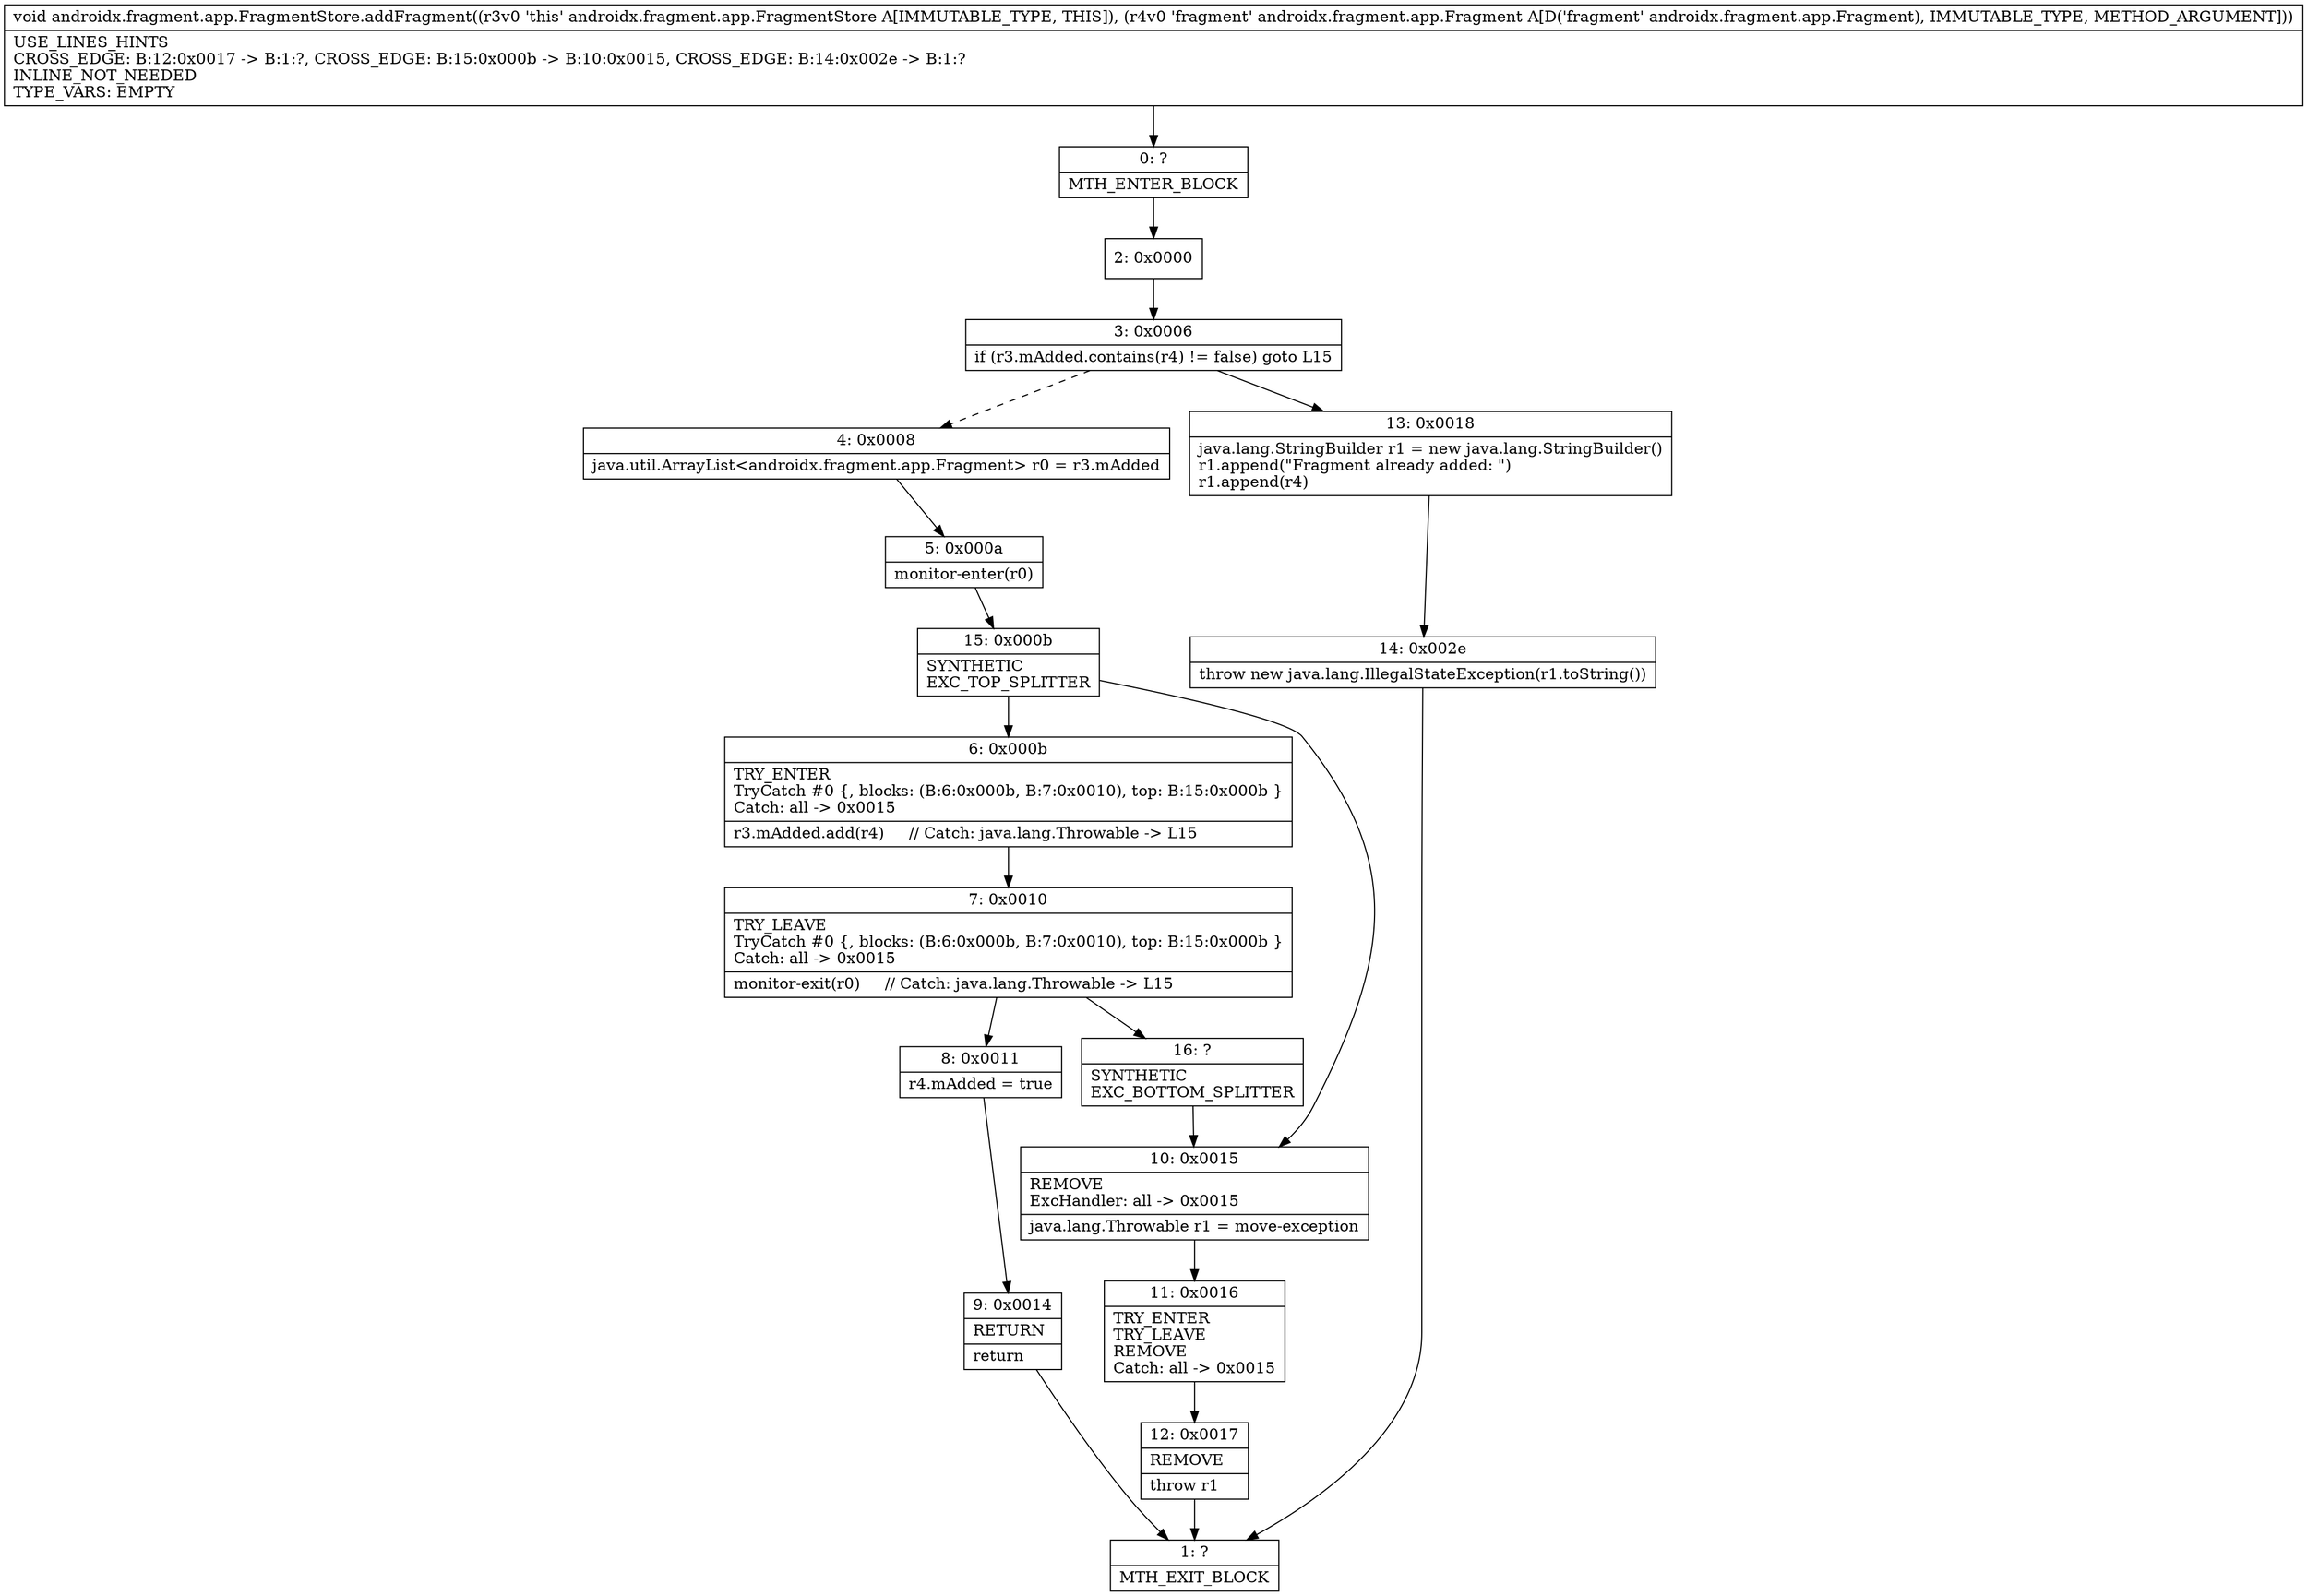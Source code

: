digraph "CFG forandroidx.fragment.app.FragmentStore.addFragment(Landroidx\/fragment\/app\/Fragment;)V" {
Node_0 [shape=record,label="{0\:\ ?|MTH_ENTER_BLOCK\l}"];
Node_2 [shape=record,label="{2\:\ 0x0000}"];
Node_3 [shape=record,label="{3\:\ 0x0006|if (r3.mAdded.contains(r4) != false) goto L15\l}"];
Node_4 [shape=record,label="{4\:\ 0x0008|java.util.ArrayList\<androidx.fragment.app.Fragment\> r0 = r3.mAdded\l}"];
Node_5 [shape=record,label="{5\:\ 0x000a|monitor\-enter(r0)\l}"];
Node_15 [shape=record,label="{15\:\ 0x000b|SYNTHETIC\lEXC_TOP_SPLITTER\l}"];
Node_6 [shape=record,label="{6\:\ 0x000b|TRY_ENTER\lTryCatch #0 \{, blocks: (B:6:0x000b, B:7:0x0010), top: B:15:0x000b \}\lCatch: all \-\> 0x0015\l|r3.mAdded.add(r4)     \/\/ Catch: java.lang.Throwable \-\> L15\l}"];
Node_7 [shape=record,label="{7\:\ 0x0010|TRY_LEAVE\lTryCatch #0 \{, blocks: (B:6:0x000b, B:7:0x0010), top: B:15:0x000b \}\lCatch: all \-\> 0x0015\l|monitor\-exit(r0)     \/\/ Catch: java.lang.Throwable \-\> L15\l}"];
Node_8 [shape=record,label="{8\:\ 0x0011|r4.mAdded = true\l}"];
Node_9 [shape=record,label="{9\:\ 0x0014|RETURN\l|return\l}"];
Node_1 [shape=record,label="{1\:\ ?|MTH_EXIT_BLOCK\l}"];
Node_16 [shape=record,label="{16\:\ ?|SYNTHETIC\lEXC_BOTTOM_SPLITTER\l}"];
Node_10 [shape=record,label="{10\:\ 0x0015|REMOVE\lExcHandler: all \-\> 0x0015\l|java.lang.Throwable r1 = move\-exception\l}"];
Node_11 [shape=record,label="{11\:\ 0x0016|TRY_ENTER\lTRY_LEAVE\lREMOVE\lCatch: all \-\> 0x0015\l}"];
Node_12 [shape=record,label="{12\:\ 0x0017|REMOVE\l|throw r1\l}"];
Node_13 [shape=record,label="{13\:\ 0x0018|java.lang.StringBuilder r1 = new java.lang.StringBuilder()\lr1.append(\"Fragment already added: \")\lr1.append(r4)\l}"];
Node_14 [shape=record,label="{14\:\ 0x002e|throw new java.lang.IllegalStateException(r1.toString())\l}"];
MethodNode[shape=record,label="{void androidx.fragment.app.FragmentStore.addFragment((r3v0 'this' androidx.fragment.app.FragmentStore A[IMMUTABLE_TYPE, THIS]), (r4v0 'fragment' androidx.fragment.app.Fragment A[D('fragment' androidx.fragment.app.Fragment), IMMUTABLE_TYPE, METHOD_ARGUMENT]))  | USE_LINES_HINTS\lCROSS_EDGE: B:12:0x0017 \-\> B:1:?, CROSS_EDGE: B:15:0x000b \-\> B:10:0x0015, CROSS_EDGE: B:14:0x002e \-\> B:1:?\lINLINE_NOT_NEEDED\lTYPE_VARS: EMPTY\l}"];
MethodNode -> Node_0;Node_0 -> Node_2;
Node_2 -> Node_3;
Node_3 -> Node_4[style=dashed];
Node_3 -> Node_13;
Node_4 -> Node_5;
Node_5 -> Node_15;
Node_15 -> Node_6;
Node_15 -> Node_10;
Node_6 -> Node_7;
Node_7 -> Node_8;
Node_7 -> Node_16;
Node_8 -> Node_9;
Node_9 -> Node_1;
Node_16 -> Node_10;
Node_10 -> Node_11;
Node_11 -> Node_12;
Node_12 -> Node_1;
Node_13 -> Node_14;
Node_14 -> Node_1;
}

